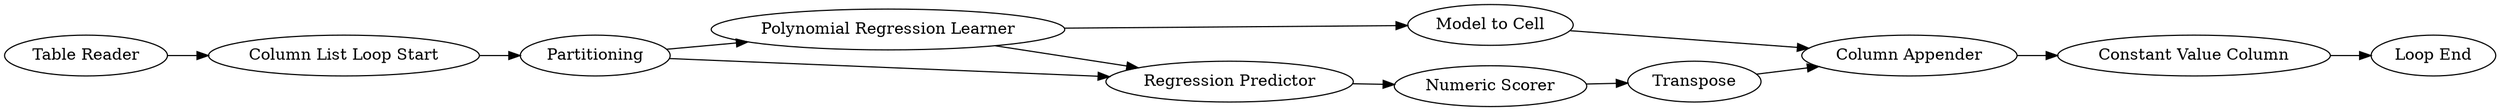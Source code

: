 digraph {
	108 -> 107
	103 -> 104
	110 -> 103
	109 -> 111
	111 -> 112
	108 -> 109
	104 -> 105
	112 -> 103
	102 -> 108
	115 -> 102
	107 -> 109
	107 -> 110
	107 [label="Polynomial Regression Learner"]
	111 [label="Numeric Scorer"]
	103 [label="Column Appender"]
	102 [label="Column List Loop Start"]
	104 [label="Constant Value Column"]
	112 [label=Transpose]
	115 [label="Table Reader"]
	108 [label=Partitioning]
	109 [label="Regression Predictor"]
	105 [label="Loop End"]
	110 [label="Model to Cell"]
	rankdir=LR
}
